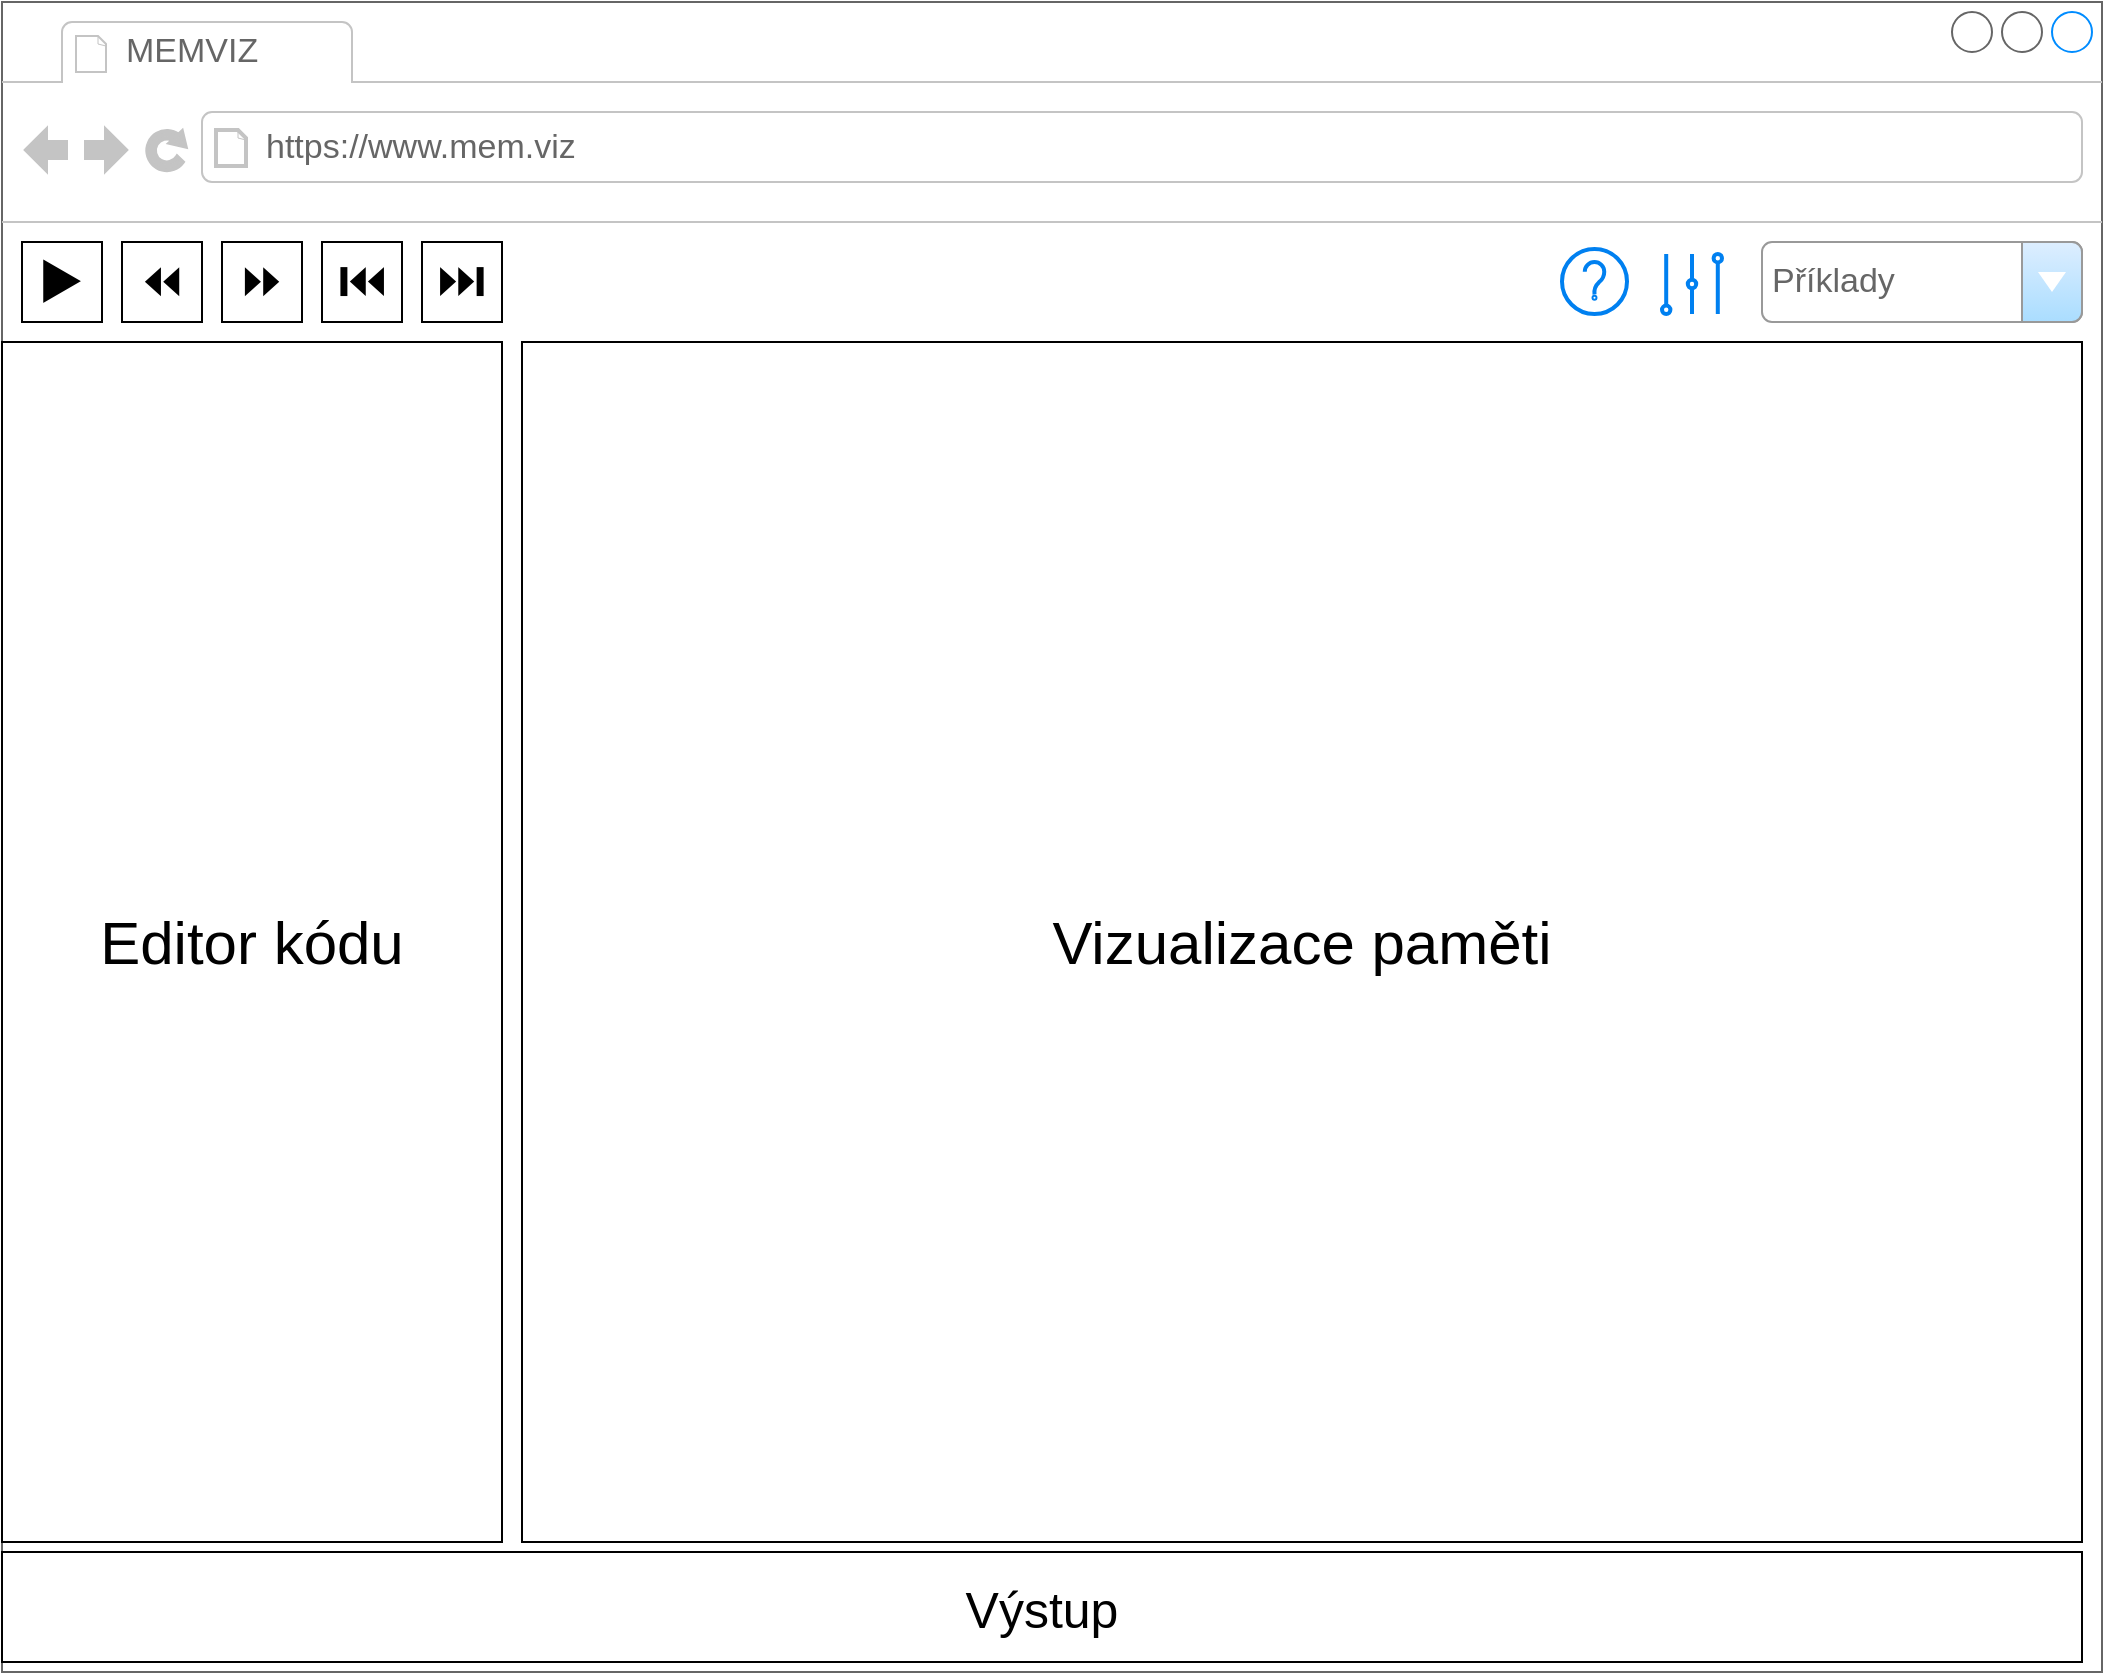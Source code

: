 <mxfile version="25.0.2">
  <diagram name="Page-1" id="2cc2dc42-3aac-f2a9-1cec-7a8b7cbee084">
    <mxGraphModel dx="2206" dy="1286" grid="1" gridSize="10" guides="1" tooltips="1" connect="1" arrows="1" fold="1" page="1" pageScale="1" pageWidth="1100" pageHeight="850" background="none" math="0" shadow="0">
      <root>
        <mxCell id="0" />
        <mxCell id="1" parent="0" />
        <mxCell id="7026571954dc6520-1" value="" style="strokeWidth=1;shadow=0;dashed=0;align=center;html=1;shape=mxgraph.mockup.containers.browserWindow;rSize=0;strokeColor=#666666;mainText=,;recursiveResize=0;rounded=0;labelBackgroundColor=none;fontFamily=Verdana;fontSize=12" parent="1" vertex="1">
          <mxGeometry x="110" y="15" width="1050" height="835" as="geometry" />
        </mxCell>
        <mxCell id="7026571954dc6520-2" value="MEMVIZ" style="strokeWidth=1;shadow=0;dashed=0;align=center;html=1;shape=mxgraph.mockup.containers.anchor;fontSize=17;fontColor=#666666;align=left;" parent="7026571954dc6520-1" vertex="1">
          <mxGeometry x="60" y="12" width="110" height="26" as="geometry" />
        </mxCell>
        <mxCell id="7026571954dc6520-3" value="https://www.mem.viz" style="strokeWidth=1;shadow=0;dashed=0;align=center;html=1;shape=mxgraph.mockup.containers.anchor;rSize=0;fontSize=17;fontColor=#666666;align=left;" parent="7026571954dc6520-1" vertex="1">
          <mxGeometry x="130" y="60" width="250" height="26" as="geometry" />
        </mxCell>
        <mxCell id="PhWCfHcbl1yD6pP4gzPZ-5" value="Příklady" style="strokeWidth=1;shadow=0;dashed=0;align=center;html=1;shape=mxgraph.mockup.forms.comboBox;strokeColor=#999999;fillColor=#ddeeff;align=left;fillColor2=#aaddff;mainText=;fontColor=#666666;fontSize=17;spacingLeft=3;" parent="7026571954dc6520-1" vertex="1">
          <mxGeometry x="880" y="120" width="160" height="40" as="geometry" />
        </mxCell>
        <mxCell id="PhWCfHcbl1yD6pP4gzPZ-14" value="&lt;font style=&quot;font-size: 27px;&quot;&gt;▶️&lt;/font&gt;" style="rounded=0;whiteSpace=wrap;html=1;strokeColor=default;" parent="7026571954dc6520-1" vertex="1">
          <mxGeometry x="10" y="120" width="40" height="40" as="geometry" />
        </mxCell>
        <mxCell id="PhWCfHcbl1yD6pP4gzPZ-15" value="&lt;font style=&quot;font-size: 27px;&quot;&gt;⏮️&lt;/font&gt;" style="rounded=0;whiteSpace=wrap;html=1;strokeColor=default;" parent="7026571954dc6520-1" vertex="1">
          <mxGeometry x="160" y="120" width="40" height="40" as="geometry" />
        </mxCell>
        <mxCell id="PhWCfHcbl1yD6pP4gzPZ-24" value="&lt;font style=&quot;font-size: 27px;&quot;&gt;⏭️&lt;/font&gt;" style="rounded=0;whiteSpace=wrap;html=1;strokeColor=default;" parent="7026571954dc6520-1" vertex="1">
          <mxGeometry x="210" y="120" width="40" height="40" as="geometry" />
        </mxCell>
        <mxCell id="PhWCfHcbl1yD6pP4gzPZ-26" value="&lt;font style=&quot;font-size: 27px;&quot;&gt;⏩&lt;/font&gt;" style="rounded=0;whiteSpace=wrap;html=1;strokeColor=default;" parent="7026571954dc6520-1" vertex="1">
          <mxGeometry x="110" y="120" width="40" height="40" as="geometry" />
        </mxCell>
        <mxCell id="PhWCfHcbl1yD6pP4gzPZ-25" value="&lt;font style=&quot;font-size: 27px;&quot;&gt;⏪&lt;/font&gt;" style="rounded=0;whiteSpace=wrap;html=1;strokeColor=default;" parent="7026571954dc6520-1" vertex="1">
          <mxGeometry x="60" y="120" width="40" height="40" as="geometry" />
        </mxCell>
        <mxCell id="PhWCfHcbl1yD6pP4gzPZ-27" value="&lt;font style=&quot;font-size: 30px;&quot;&gt;Editor kódu&lt;/font&gt;" style="rounded=0;whiteSpace=wrap;html=1;align=center;" parent="7026571954dc6520-1" vertex="1">
          <mxGeometry y="170" width="250" height="600" as="geometry" />
        </mxCell>
        <mxCell id="PhWCfHcbl1yD6pP4gzPZ-28" value="&lt;font style=&quot;font-size: 30px;&quot;&gt;Vizualizace paměti&lt;/font&gt;" style="rounded=0;whiteSpace=wrap;html=1;" parent="7026571954dc6520-1" vertex="1">
          <mxGeometry x="260" y="170" width="780" height="600" as="geometry" />
        </mxCell>
        <mxCell id="PhWCfHcbl1yD6pP4gzPZ-29" value="" style="html=1;verticalLabelPosition=bottom;align=center;labelBackgroundColor=#ffffff;verticalAlign=top;strokeWidth=2;strokeColor=#0080F0;shadow=0;dashed=0;shape=mxgraph.ios7.icons.help;" parent="7026571954dc6520-1" vertex="1">
          <mxGeometry x="780" y="123.5" width="32.5" height="32.5" as="geometry" />
        </mxCell>
        <mxCell id="PhWCfHcbl1yD6pP4gzPZ-30" value="" style="html=1;verticalLabelPosition=bottom;align=center;labelBackgroundColor=#ffffff;verticalAlign=top;strokeWidth=2;strokeColor=#0080F0;shadow=0;dashed=0;shape=mxgraph.ios7.icons.volume;pointerEvents=1" parent="7026571954dc6520-1" vertex="1">
          <mxGeometry x="830" y="126" width="30" height="30" as="geometry" />
        </mxCell>
        <mxCell id="VX-W0uETn7DwaUPqkXnQ-1" value="&lt;font style=&quot;font-size: 25px;&quot;&gt;Výstup&lt;/font&gt;" style="rounded=0;whiteSpace=wrap;html=1;" vertex="1" parent="7026571954dc6520-1">
          <mxGeometry y="775" width="1040" height="55" as="geometry" />
        </mxCell>
      </root>
    </mxGraphModel>
  </diagram>
</mxfile>
